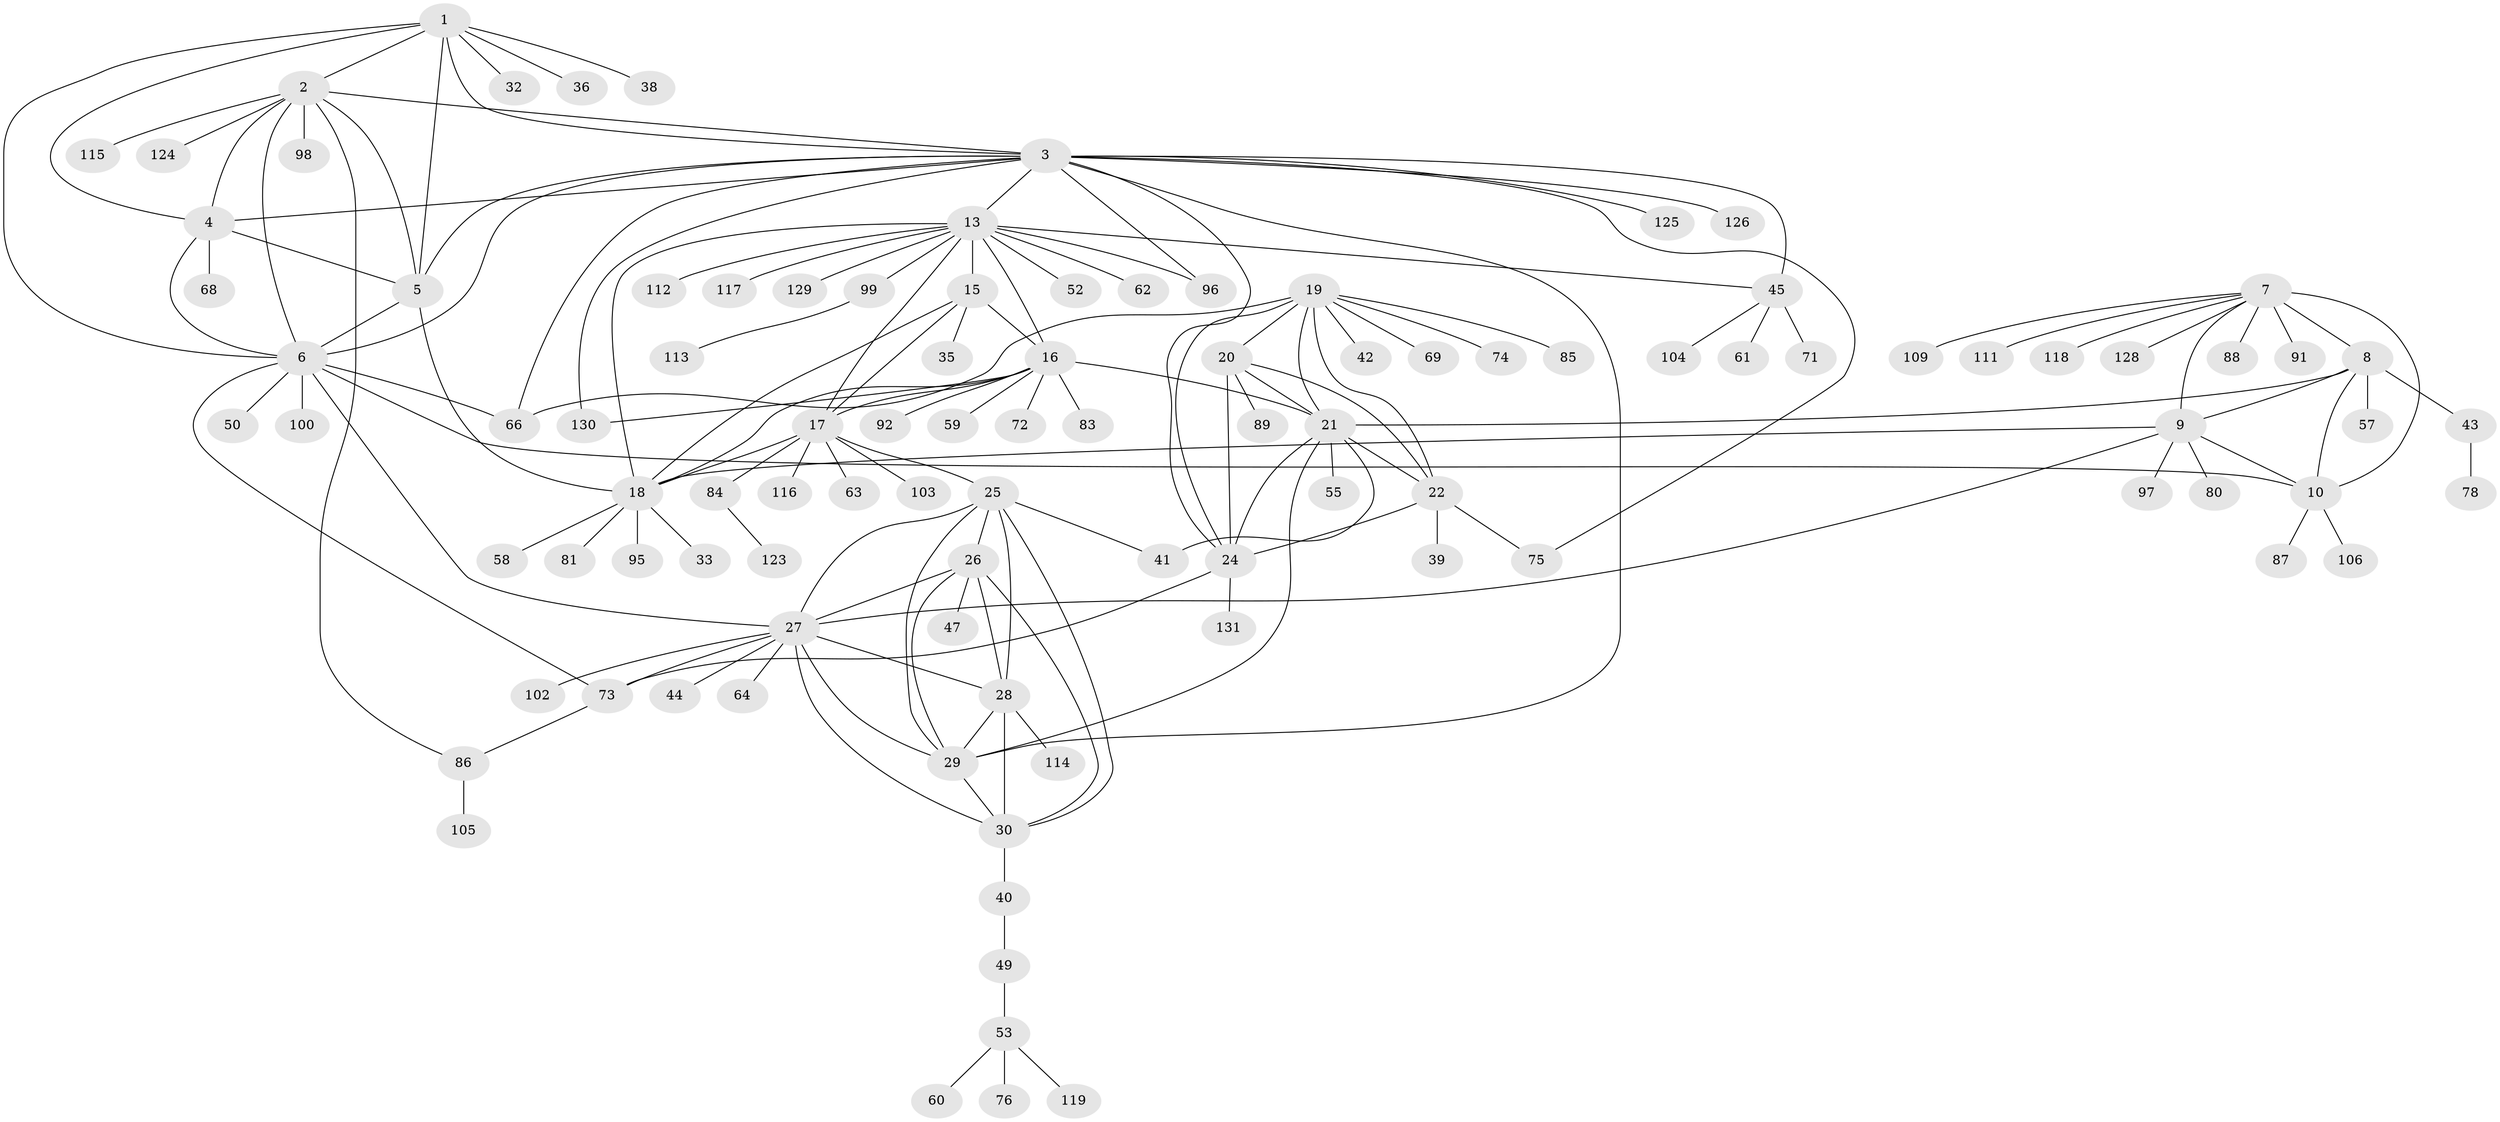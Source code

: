 // original degree distribution, {9: 0.030534351145038167, 10: 0.015267175572519083, 16: 0.007633587786259542, 7: 0.061068702290076333, 6: 0.03816793893129771, 12: 0.015267175572519083, 11: 0.030534351145038167, 8: 0.03816793893129771, 1: 0.5877862595419847, 2: 0.12213740458015267, 3: 0.04580152671755725, 5: 0.007633587786259542}
// Generated by graph-tools (version 1.1) at 2025/42/03/06/25 10:42:10]
// undirected, 102 vertices, 154 edges
graph export_dot {
graph [start="1"]
  node [color=gray90,style=filled];
  1 [super="+37"];
  2 [super="+108"];
  3 [super="+122"];
  4 [super="+31"];
  5 [super="+34"];
  6 [super="+48"];
  7 [super="+11"];
  8 [super="+12"];
  9;
  10 [super="+121"];
  13 [super="+14"];
  15;
  16 [super="+67"];
  17 [super="+110"];
  18 [super="+56"];
  19 [super="+23"];
  20 [super="+65"];
  21 [super="+127"];
  22 [super="+77"];
  24;
  25 [super="+101"];
  26;
  27 [super="+54"];
  28;
  29 [super="+107"];
  30 [super="+120"];
  32;
  33;
  35;
  36;
  38;
  39;
  40;
  41;
  42;
  43 [super="+51"];
  44;
  45 [super="+46"];
  47;
  49;
  50;
  52 [super="+79"];
  53 [super="+70"];
  55;
  57;
  58;
  59;
  60;
  61;
  62;
  63;
  64;
  66 [super="+82"];
  68;
  69;
  71;
  72 [super="+90"];
  73 [super="+93"];
  74;
  75;
  76;
  78;
  80;
  81;
  83;
  84;
  85;
  86 [super="+94"];
  87;
  88;
  89;
  91;
  92;
  95;
  96;
  97;
  98;
  99;
  100;
  102;
  103;
  104;
  105;
  106;
  109;
  111;
  112;
  113;
  114;
  115;
  116;
  117;
  118;
  119;
  123;
  124;
  125;
  126;
  128;
  129;
  130;
  131;
  1 -- 2;
  1 -- 3;
  1 -- 4;
  1 -- 5;
  1 -- 6;
  1 -- 32;
  1 -- 36;
  1 -- 38;
  2 -- 3;
  2 -- 4;
  2 -- 5;
  2 -- 6;
  2 -- 86;
  2 -- 98;
  2 -- 115;
  2 -- 124;
  3 -- 4;
  3 -- 5;
  3 -- 6;
  3 -- 13;
  3 -- 24;
  3 -- 29;
  3 -- 66;
  3 -- 75;
  3 -- 96;
  3 -- 125;
  3 -- 126;
  3 -- 130;
  3 -- 45 [weight=2];
  4 -- 5;
  4 -- 6;
  4 -- 68;
  5 -- 6;
  5 -- 18;
  6 -- 10;
  6 -- 50;
  6 -- 100;
  6 -- 73;
  6 -- 27;
  6 -- 66;
  7 -- 8 [weight=4];
  7 -- 9 [weight=2];
  7 -- 10 [weight=2];
  7 -- 91;
  7 -- 118;
  7 -- 128;
  7 -- 109;
  7 -- 111;
  7 -- 88;
  8 -- 9 [weight=2];
  8 -- 10 [weight=2];
  8 -- 21;
  8 -- 57;
  8 -- 43;
  9 -- 10;
  9 -- 18;
  9 -- 27;
  9 -- 80;
  9 -- 97;
  10 -- 87;
  10 -- 106;
  13 -- 15 [weight=2];
  13 -- 16 [weight=2];
  13 -- 17 [weight=2];
  13 -- 18 [weight=2];
  13 -- 45;
  13 -- 62;
  13 -- 99;
  13 -- 112;
  13 -- 117;
  13 -- 129;
  13 -- 96;
  13 -- 52;
  15 -- 16;
  15 -- 17;
  15 -- 18;
  15 -- 35;
  16 -- 17;
  16 -- 18;
  16 -- 21;
  16 -- 59;
  16 -- 72;
  16 -- 83;
  16 -- 92;
  16 -- 130;
  17 -- 18;
  17 -- 25;
  17 -- 63;
  17 -- 84;
  17 -- 103;
  17 -- 116;
  18 -- 33;
  18 -- 58;
  18 -- 81;
  18 -- 95;
  19 -- 20 [weight=2];
  19 -- 21 [weight=2];
  19 -- 22 [weight=2];
  19 -- 24 [weight=2];
  19 -- 69;
  19 -- 74;
  19 -- 66;
  19 -- 42;
  19 -- 85;
  20 -- 21;
  20 -- 22;
  20 -- 24;
  20 -- 89;
  21 -- 22;
  21 -- 24;
  21 -- 29;
  21 -- 41;
  21 -- 55;
  22 -- 24;
  22 -- 39;
  22 -- 75;
  24 -- 131;
  24 -- 73;
  25 -- 26;
  25 -- 27;
  25 -- 28;
  25 -- 29;
  25 -- 30;
  25 -- 41;
  26 -- 27;
  26 -- 28;
  26 -- 29;
  26 -- 30;
  26 -- 47;
  27 -- 28;
  27 -- 29;
  27 -- 30;
  27 -- 44;
  27 -- 64;
  27 -- 73;
  27 -- 102;
  28 -- 29;
  28 -- 30;
  28 -- 114;
  29 -- 30;
  30 -- 40;
  40 -- 49;
  43 -- 78;
  45 -- 61;
  45 -- 71;
  45 -- 104;
  49 -- 53;
  53 -- 60;
  53 -- 76;
  53 -- 119;
  73 -- 86;
  84 -- 123;
  86 -- 105;
  99 -- 113;
}
